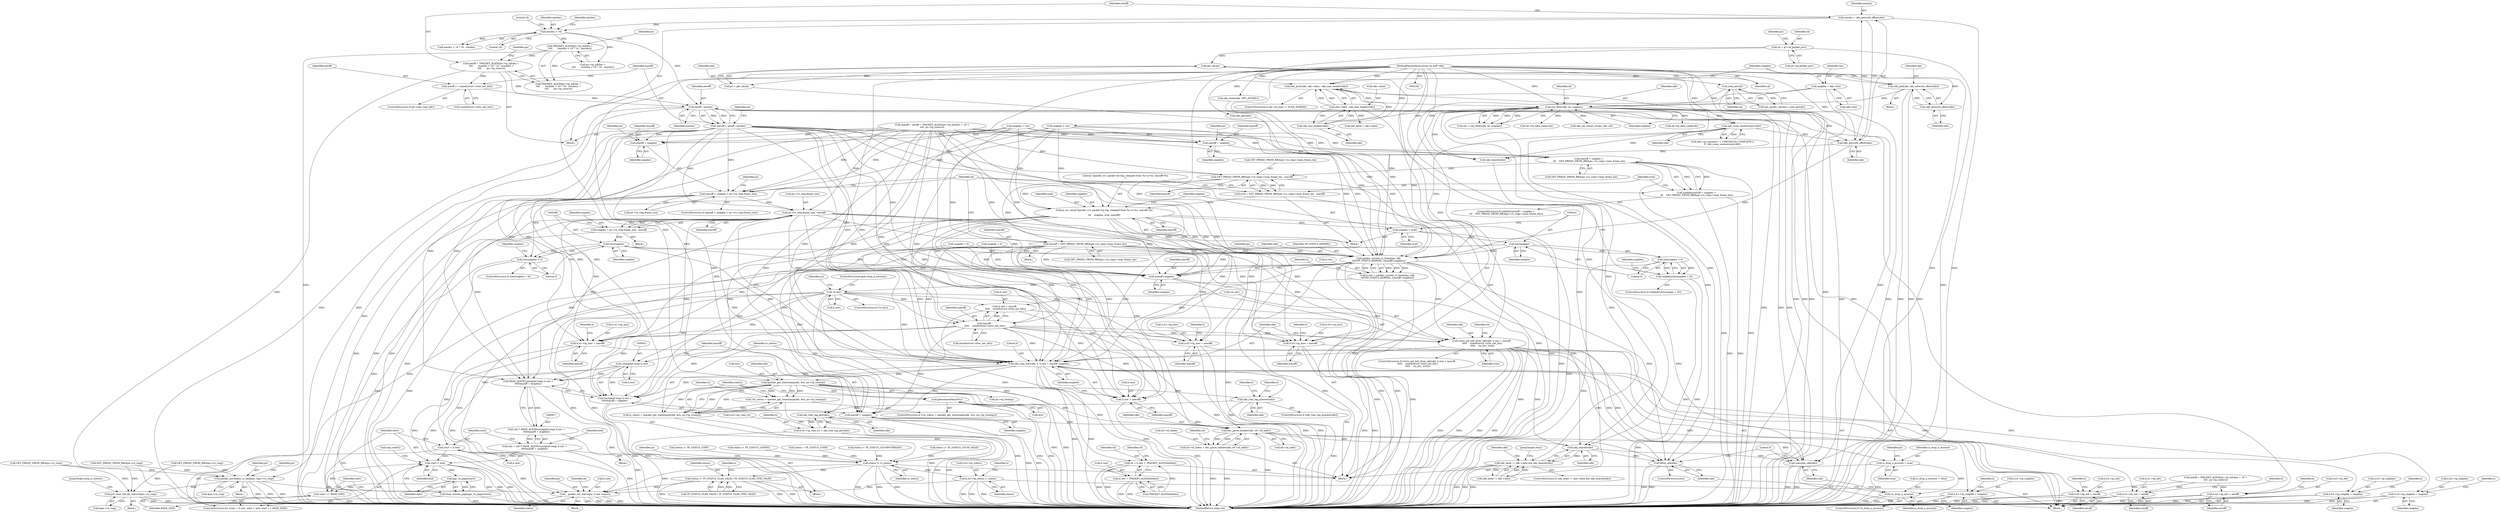 digraph "0_linux_edbd58be15a957f6a760c4a514cd475217eb97fd@API" {
"1000317" [label="(Call,netoff += sizeof(struct virtio_net_hdr))"];
"1000296" [label="(Call,netoff = TPACKET_ALIGN(po->tp_hdrlen +\n \t\t\t\t       (maclen < 16 ? 16 : maclen)) +\n \t\t\t\t       po->tp_reserve)"];
"1000299" [label="(Call,TPACKET_ALIGN(po->tp_hdrlen +\n \t\t\t\t       (maclen < 16 ? 16 : maclen)))"];
"1000305" [label="(Call,maclen < 16)"];
"1000292" [label="(Call,maclen = skb_network_offset(skb))"];
"1000294" [label="(Call,skb_network_offset(skb))"];
"1000256" [label="(Call,skb_csum_unnecessary(skb))"];
"1000225" [label="(Call,run_filter(skb, sk, snaplen))"];
"1000198" [label="(Call,skb_push(skb, skb->data - skb_mac_header(skb)))"];
"1000204" [label="(Call,skb_mac_header(skb))"];
"1000105" [label="(MethodParameterIn,struct sk_buff *skb)"];
"1000200" [label="(Call,skb->data - skb_mac_header(skb))"];
"1000214" [label="(Call,skb_pull(skb, skb_network_offset(skb)))"];
"1000216" [label="(Call,skb_network_offset(skb))"];
"1000184" [label="(Call,sock_net(sk))"];
"1000177" [label="(Call,pkt_sk(sk))"];
"1000170" [label="(Call,sk = pt->af_packet_priv)"];
"1000218" [label="(Call,snaplen = skb->len)"];
"1000323" [label="(Call,netoff - maclen)"];
"1000321" [label="(Call,macoff = netoff - maclen)"];
"1000334" [label="(Call,macoff + snaplen > po->rx_ring.frame_size)"];
"1000386" [label="(Call,po->rx_ring.frame_size - macoff)"];
"1000384" [label="(Call,snaplen = po->rx_ring.frame_size - macoff)"];
"1000395" [label="(Call,(int)snaplen)"];
"1000394" [label="(Call,(int)snaplen < 0)"];
"1000468" [label="(Call,packet_current_rx_frame(po, skb,\n\t\t\t\t\tTP_STATUS_KERNEL, (macoff+snaplen)))"];
"1000464" [label="(Call,h.raw = packet_current_rx_frame(po, skb,\n\t\t\t\t\tTP_STATUS_KERNEL, (macoff+snaplen)))"];
"1000476" [label="(Call,!h.raw)"];
"1000538" [label="(Call,virtio_net_hdr_from_skb(skb, h.raw + macoff -\n \t\t\t\t\t    sizeof(struct virtio_net_hdr),\n \t\t\t\t\t    vio_le(), true))"];
"1000559" [label="(Call,skb_copy_bits(skb, 0, h.raw + macoff, snaplen))"];
"1000572" [label="(Call,tpacket_get_timestamp(skb, &ts, po->tp_tstamp))"];
"1000569" [label="(Call,!(ts_status = tpacket_get_timestamp(skb, &ts, po->tp_tstamp)))"];
"1000570" [label="(Call,ts_status = tpacket_get_timestamp(skb, &ts, po->tp_tstamp))"];
"1000582" [label="(Call,status |= ts_status)"];
"1000720" [label="(Call,status |= TP_STATUS_VLAN_VALID | TP_STATUS_VLAN_TPID_VALID)"];
"1000951" [label="(Call,__packet_set_status(po, h.raw, status))"];
"1000763" [label="(Call,h.h3->tp_status |= status)"];
"1000579" [label="(Call,getnstimeofday(&ts))"];
"1000699" [label="(Call,skb_vlan_tag_present(skb))"];
"1000708" [label="(Call,skb_vlan_tag_get(skb))"];
"1000702" [label="(Call,h.h2->tp_vlan_tci = skb_vlan_tag_get(skb))"];
"1000853" [label="(Call,dev_parse_header(skb, sll->sll_addr))"];
"1000849" [label="(Call,sll->sll_halen = dev_parse_header(skb, sll->sll_addr))"];
"1000974" [label="(Call,skb_shared(skb))"];
"1000968" [label="(Call,skb_head != skb->data && skb_shared(skb))"];
"1000991" [label="(Call,consume_skb(skb))"];
"1000994" [label="(Call,kfree_skb(skb))"];
"1000600" [label="(Call,h.h1->tp_snaplen = snaplen)"];
"1000659" [label="(Call,h.h2->tp_snaplen = snaplen)"];
"1000779" [label="(Call,h.h3->tp_snaplen = snaplen)"];
"1000918" [label="(Call,PAGE_ALIGN((unsigned long) h.raw +\n\t\t\t\t\tmacoff + snaplen))"];
"1000916" [label="(Call,(u8 *) PAGE_ALIGN((unsigned long) h.raw +\n\t\t\t\t\tmacoff + snaplen))"];
"1000914" [label="(Call,end = (u8 *) PAGE_ALIGN((unsigned long) h.raw +\n\t\t\t\t\tmacoff + snaplen))"];
"1000934" [label="(Call,start < end)"];
"1000941" [label="(Call,pgv_to_page(start))"];
"1000937" [label="(Call,start += PAGE_SIZE)"];
"1000940" [label="(Call,flush_dcache_page(pgv_to_page(start)))"];
"1000919" [label="(Call,(unsigned long) h.raw +\n\t\t\t\t\tmacoff + snaplen)"];
"1000925" [label="(Call,macoff + snaplen)"];
"1000999" [label="(Call,is_drop_n_account = true)"];
"1000989" [label="(Call,!is_drop_n_account)"];
"1000540" [label="(Call,h.raw + macoff -\n \t\t\t\t\t    sizeof(struct virtio_net_hdr))"];
"1000562" [label="(Call,h.raw + macoff)"];
"1000841" [label="(Call,sll = h.raw + TPACKET_ALIGN(hdrlen))"];
"1000843" [label="(Call,h.raw + TPACKET_ALIGN(hdrlen))"];
"1000920" [label="(Call,(unsigned long) h.raw)"];
"1000929" [label="(Call,start = h.raw)"];
"1000488" [label="(Call,packet_increment_rx_head(po, &po->rx_ring))"];
"1000961" [label="(Call,prb_clear_blk_fill_status(&po->rx_ring))"];
"1000472" [label="(Call,macoff+snaplen)"];
"1000544" [label="(Call,macoff -\n \t\t\t\t\t    sizeof(struct virtio_net_hdr))"];
"1000607" [label="(Call,h.h1->tp_mac = macoff)"];
"1000666" [label="(Call,h.h2->tp_mac = macoff)"];
"1000786" [label="(Call,h.h3->tp_mac = macoff)"];
"1000335" [label="(Call,macoff + snaplen)"];
"1000405" [label="(Call,macoff + snaplen >\n \t\t\t    GET_PBDQC_FROM_RB(&po->rx_ring)->max_frame_len)"];
"1000404" [label="(Call,unlikely(macoff + snaplen >\n \t\t\t    GET_PBDQC_FROM_RB(&po->rx_ring)->max_frame_len))"];
"1000420" [label="(Call,GET_PBDQC_FROM_RB(&po->rx_ring)->max_frame_len - macoff)"];
"1000418" [label="(Call,nval = GET_PBDQC_FROM_RB(&po->rx_ring)->max_frame_len - macoff)"];
"1000429" [label="(Call,pr_err_once(\"tpacket_rcv: packet too big, clamped from %u to %u. macoff=%u\n\",\n\t\t\t    snaplen, nval, macoff))"];
"1000434" [label="(Call,snaplen = nval)"];
"1000440" [label="(Call,(int)snaplen)"];
"1000439" [label="(Call,(int)snaplen < 0)"];
"1000438" [label="(Call,unlikely((int)snaplen < 0))"];
"1000448" [label="(Call,macoff = GET_PBDQC_FROM_RB(&po->rx_ring)->max_frame_len)"];
"1000406" [label="(Call,macoff + snaplen)"];
"1000614" [label="(Call,h.h1->tp_net = netoff)"];
"1000673" [label="(Call,h.h2->tp_net = netoff)"];
"1000793" [label="(Call,h.h3->tp_net = netoff)"];
"1000572" [label="(Call,tpacket_get_timestamp(skb, &ts, po->tp_tstamp))"];
"1000919" [label="(Call,(unsigned long) h.raw +\n\t\t\t\t\tmacoff + snaplen)"];
"1000292" [label="(Call,maclen = skb_network_offset(skb))"];
"1000385" [label="(Identifier,snaplen)"];
"1000796" [label="(Identifier,h)"];
"1001006" [label="(Identifier,po)"];
"1000943" [label="(Call,smp_wmb())"];
"1000445" [label="(Call,snaplen = 0)"];
"1000464" [label="(Call,h.raw = packet_current_rx_frame(po, skb,\n\t\t\t\t\tTP_STATUS_KERNEL, (macoff+snaplen)))"];
"1000315" [label="(Identifier,po)"];
"1000220" [label="(Call,skb->len)"];
"1000258" [label="(Call,status |= TP_STATUS_CSUM_VALID)"];
"1000990" [label="(Identifier,is_drop_n_account)"];
"1000311" [label="(Identifier,po)"];
"1000930" [label="(Identifier,start)"];
"1000257" [label="(Identifier,skb)"];
"1000422" [label="(Call,GET_PBDQC_FROM_RB(&po->rx_ring))"];
"1000610" [label="(Identifier,h)"];
"1000386" [label="(Call,po->rx_ring.frame_size - macoff)"];
"1000381" [label="(Call,skb_set_owner_r(copy_skb, sk))"];
"1000487" [label="(Block,)"];
"1000498" [label="(Identifier,po)"];
"1000277" [label="(Call,netoff = TPACKET_ALIGN(po->tp_hdrlen) + 16 +\n\t\t\t\t  po->tp_reserve)"];
"1000213" [label="(Block,)"];
"1000219" [label="(Identifier,snaplen)"];
"1000468" [label="(Call,packet_current_rx_frame(po, skb,\n\t\t\t\t\tTP_STATUS_KERNEL, (macoff+snaplen)))"];
"1000290" [label="(Block,)"];
"1000855" [label="(Call,sll->sll_addr)"];
"1000920" [label="(Call,(unsigned long) h.raw)"];
"1000548" [label="(Call,vio_le())"];
"1000404" [label="(Call,unlikely(macoff + snaplen >\n \t\t\t    GET_PBDQC_FROM_RB(&po->rx_ring)->max_frame_len))"];
"1000217" [label="(Identifier,skb)"];
"1000178" [label="(Identifier,sk)"];
"1000410" [label="(Call,GET_PBDQC_FROM_RB(&po->rx_ring))"];
"1000608" [label="(Call,h.h1->tp_mac)"];
"1000573" [label="(Identifier,skb)"];
"1000461" [label="(Identifier,sk)"];
"1000952" [label="(Identifier,po)"];
"1000843" [label="(Call,h.raw + TPACKET_ALIGN(hdrlen))"];
"1000265" [label="(Call,snaplen = res)"];
"1000950" [label="(Block,)"];
"1000541" [label="(Call,h.raw)"];
"1000304" [label="(Call,maclen < 16 ? 16 : maclen)"];
"1000470" [label="(Identifier,skb)"];
"1000228" [label="(Identifier,snaplen)"];
"1000850" [label="(Call,sll->sll_halen)"];
"1000275" [label="(Call,macoff = netoff = TPACKET_ALIGN(po->tp_hdrlen) + 16 +\n\t\t\t\t  po->tp_reserve)"];
"1000587" [label="(Identifier,po)"];
"1000992" [label="(Identifier,skb)"];
"1000780" [label="(Call,h.h3->tp_snaplen)"];
"1000537" [label="(ControlStructure,if (virtio_net_hdr_from_skb(skb, h.raw + macoff -\n \t\t\t\t\t    sizeof(struct virtio_net_hdr),\n \t\t\t\t\t    vio_le(), true)))"];
"1000956" [label="(Identifier,status)"];
"1000306" [label="(Identifier,maclen)"];
"1000176" [label="(Identifier,po)"];
"1000571" [label="(Identifier,ts_status)"];
"1000958" [label="(Identifier,sk)"];
"1000313" [label="(ControlStructure,if (po->has_vnet_hdr))"];
"1000170" [label="(Call,sk = pt->af_packet_priv)"];
"1000669" [label="(Identifier,h)"];
"1000793" [label="(Call,h.h3->tp_net = netoff)"];
"1000395" [label="(Call,(int)snaplen)"];
"1000484" [label="(Identifier,po)"];
"1000709" [label="(Identifier,skb)"];
"1000431" [label="(Identifier,snaplen)"];
"1000581" [label="(Identifier,ts)"];
"1000227" [label="(Identifier,sk)"];
"1000568" [label="(ControlStructure,if (!(ts_status = tpacket_get_timestamp(skb, &ts, po->tp_tstamp))))"];
"1000325" [label="(Identifier,maclen)"];
"1000922" [label="(Call,h.raw)"];
"1000683" [label="(Identifier,h)"];
"1000321" [label="(Call,macoff = netoff - maclen)"];
"1000319" [label="(Call,sizeof(struct virtio_net_hdr))"];
"1000942" [label="(Identifier,start)"];
"1000929" [label="(Call,start = h.raw)"];
"1000617" [label="(Identifier,h)"];
"1000473" [label="(Identifier,macoff)"];
"1000334" [label="(Call,macoff + snaplen > po->rx_ring.frame_size)"];
"1000335" [label="(Call,macoff + snaplen)"];
"1000177" [label="(Call,pkt_sk(sk))"];
"1000700" [label="(Identifier,skb)"];
"1000446" [label="(Identifier,snaplen)"];
"1000297" [label="(Identifier,netoff)"];
"1000256" [label="(Call,skb_csum_unnecessary(skb))"];
"1000398" [label="(Literal,0)"];
"1000911" [label="(Block,)"];
"1000215" [label="(Identifier,skb)"];
"1000962" [label="(Call,&po->rx_ring)"];
"1000205" [label="(Identifier,skb)"];
"1000940" [label="(Call,flush_dcache_page(pgv_to_page(start)))"];
"1000967" [label="(ControlStructure,if (skb_head != skb->data && skb_shared(skb)))"];
"1000109" [label="(Block,)"];
"1000171" [label="(Identifier,sk)"];
"1000769" [label="(Identifier,status)"];
"1000323" [label="(Call,netoff - maclen)"];
"1000443" [label="(Literal,0)"];
"1000340" [label="(Identifier,po)"];
"1001022" [label="(MethodReturn,static int)"];
"1000432" [label="(Identifier,nval)"];
"1000406" [label="(Call,macoff + snaplen)"];
"1000142" [label="(Call,is_drop_n_account = false)"];
"1000546" [label="(Call,sizeof(struct virtio_net_hdr))"];
"1000787" [label="(Call,h.h3->tp_mac)"];
"1000672" [label="(Identifier,macoff)"];
"1000309" [label="(Identifier,maclen)"];
"1000216" [label="(Call,skb_network_offset(skb))"];
"1000308" [label="(Literal,16)"];
"1000918" [label="(Call,PAGE_ALIGN((unsigned long) h.raw +\n\t\t\t\t\tmacoff + snaplen))"];
"1000200" [label="(Call,skb->data - skb_mac_header(skb))"];
"1000488" [label="(Call,packet_increment_rx_head(po, &po->rx_ring))"];
"1000477" [label="(Call,h.raw)"];
"1000853" [label="(Call,dev_parse_header(skb, sll->sll_addr))"];
"1000966" [label="(JumpTarget,drop_n_restore:)"];
"1000544" [label="(Call,macoff -\n \t\t\t\t\t    sizeof(struct virtio_net_hdr))"];
"1000489" [label="(Identifier,po)"];
"1000433" [label="(Identifier,macoff)"];
"1000847" [label="(Call,TPACKET_ALIGN(hdrlen))"];
"1000925" [label="(Call,macoff + snaplen)"];
"1000451" [label="(Call,GET_PBDQC_FROM_RB(&po->rx_ring))"];
"1000428" [label="(Identifier,macoff)"];
"1000407" [label="(Identifier,macoff)"];
"1000400" [label="(Identifier,snaplen)"];
"1000702" [label="(Call,h.h2->tp_vlan_tci = skb_vlan_tag_get(skb))"];
"1000226" [label="(Identifier,skb)"];
"1000365" [label="(Call,skb_clone(skb, GFP_ATOMIC))"];
"1000786" [label="(Call,h.h3->tp_mac = macoff)"];
"1000438" [label="(Call,unlikely((int)snaplen < 0))"];
"1000192" [label="(ControlStructure,if (sk->sk_type != SOCK_DGRAM))"];
"1000614" [label="(Call,h.h1->tp_net = netoff)"];
"1000343" [label="(Block,)"];
"1000994" [label="(Call,kfree_skb(skb))"];
"1000607" [label="(Call,h.h1->tp_mac = macoff)"];
"1000703" [label="(Call,h.h2->tp_vlan_tci)"];
"1000405" [label="(Call,macoff + snaplen >\n \t\t\t    GET_PBDQC_FROM_RB(&po->rx_ring)->max_frame_len)"];
"1000854" [label="(Identifier,skb)"];
"1000624" [label="(Identifier,h)"];
"1000941" [label="(Call,pgv_to_page(start))"];
"1000926" [label="(Identifier,macoff)"];
"1000318" [label="(Identifier,netoff)"];
"1000296" [label="(Call,netoff = TPACKET_ALIGN(po->tp_hdrlen +\n \t\t\t\t       (maclen < 16 ? 16 : maclen)) +\n \t\t\t\t       po->tp_reserve)"];
"1000785" [label="(Identifier,snaplen)"];
"1000849" [label="(Call,sll->sll_halen = dev_parse_header(skb, sll->sll_addr))"];
"1000789" [label="(Identifier,h)"];
"1000987" [label="(JumpTarget,drop:)"];
"1000914" [label="(Call,end = (u8 *) PAGE_ALIGN((unsigned long) h.raw +\n\t\t\t\t\tmacoff + snaplen))"];
"1000436" [label="(Identifier,nval)"];
"1000444" [label="(Block,)"];
"1000387" [label="(Call,po->rx_ring.frame_size)"];
"1000794" [label="(Call,h.h3->tp_net)"];
"1000175" [label="(Call,po = pkt_sk(sk))"];
"1000250" [label="(Call,skb->ip_summed == CHECKSUM_COMPLETE ||\n\t\t  skb_csum_unnecessary(skb))"];
"1000779" [label="(Call,h.h3->tp_snaplen = snaplen)"];
"1000721" [label="(Identifier,status)"];
"1000224" [label="(Identifier,res)"];
"1000961" [label="(Call,prb_clear_blk_fill_status(&po->rx_ring))"];
"1000437" [label="(ControlStructure,if (unlikely((int)snaplen < 0)))"];
"1000490" [label="(Call,&po->rx_ring)"];
"1000938" [label="(Identifier,start)"];
"1000475" [label="(ControlStructure,if (!h.raw))"];
"1000763" [label="(Call,h.h3->tp_status |= status)"];
"1000936" [label="(Identifier,end)"];
"1000730" [label="(Identifier,h)"];
"1000294" [label="(Call,skb_network_offset(skb))"];
"1000540" [label="(Call,h.raw + macoff -\n \t\t\t\t\t    sizeof(struct virtio_net_hdr))"];
"1000360" [label="(Call,skb_shared(skb))"];
"1000372" [label="(Call,skb_get(skb))"];
"1000666" [label="(Call,h.h2->tp_mac = macoff)"];
"1000448" [label="(Call,macoff = GET_PBDQC_FROM_RB(&po->rx_ring)->max_frame_len)"];
"1000545" [label="(Identifier,macoff)"];
"1000600" [label="(Call,h.h1->tp_snaplen = snaplen)"];
"1000204" [label="(Call,skb_mac_header(skb))"];
"1000934" [label="(Call,start < end)"];
"1000305" [label="(Call,maclen < 16)"];
"1000574" [label="(Call,&ts)"];
"1000480" [label="(ControlStructure,goto drop_n_account;)"];
"1000995" [label="(Identifier,skb)"];
"1000538" [label="(Call,virtio_net_hdr_from_skb(skb, h.raw + macoff -\n \t\t\t\t\t    sizeof(struct virtio_net_hdr),\n \t\t\t\t\t    vio_le(), true))"];
"1000915" [label="(Identifier,end)"];
"1000474" [label="(Identifier,snaplen)"];
"1000465" [label="(Call,h.raw)"];
"1000722" [label="(Call,TP_STATUS_VLAN_VALID | TP_STATUS_VLAN_TPID_VALID)"];
"1000337" [label="(Identifier,snaplen)"];
"1000449" [label="(Identifier,macoff)"];
"1000939" [label="(Identifier,PAGE_SIZE)"];
"1000792" [label="(Identifier,macoff)"];
"1000299" [label="(Call,TPACKET_ALIGN(po->tp_hdrlen +\n \t\t\t\t       (maclen < 16 ? 16 : maclen)))"];
"1000393" [label="(ControlStructure,if ((int)snaplen < 0))"];
"1000744" [label="(Identifier,h)"];
"1000975" [label="(Identifier,skb)"];
"1000300" [label="(Call,po->tp_hdrlen +\n \t\t\t\t       (maclen < 16 ? 16 : maclen))"];
"1000409" [label="(Call,GET_PBDQC_FROM_RB(&po->rx_ring)->max_frame_len)"];
"1000860" [label="(Identifier,sll)"];
"1000841" [label="(Call,sll = h.raw + TPACKET_ALIGN(hdrlen))"];
"1000539" [label="(Identifier,skb)"];
"1000560" [label="(Identifier,skb)"];
"1000567" [label="(Identifier,snaplen)"];
"1000699" [label="(Call,skb_vlan_tag_present(skb))"];
"1000549" [label="(Identifier,true)"];
"1000988" [label="(ControlStructure,if (!is_drop_n_account))"];
"1000937" [label="(Call,start += PAGE_SIZE)"];
"1000931" [label="(Call,h.raw)"];
"1000613" [label="(Identifier,macoff)"];
"1000999" [label="(Call,is_drop_n_account = true)"];
"1000421" [label="(Call,GET_PBDQC_FROM_RB(&po->rx_ring)->max_frame_len)"];
"1000476" [label="(Call,!h.raw)"];
"1000563" [label="(Call,h.raw)"];
"1000713" [label="(Identifier,h)"];
"1000347" [label="(Identifier,po)"];
"1000329" [label="(Identifier,po)"];
"1000665" [label="(Identifier,snaplen)"];
"1000338" [label="(Call,po->rx_ring.frame_size)"];
"1000993" [label="(ControlStructure,else)"];
"1000679" [label="(Identifier,netoff)"];
"1000408" [label="(Identifier,snaplen)"];
"1000516" [label="(Call,status |= TP_STATUS_COPY)"];
"1000974" [label="(Call,skb_shared(skb))"];
"1000420" [label="(Call,GET_PBDQC_FROM_RB(&po->rx_ring)->max_frame_len - macoff)"];
"1000317" [label="(Call,netoff += sizeof(struct virtio_net_hdr))"];
"1000105" [label="(MethodParameterIn,struct sk_buff *skb)"];
"1000705" [label="(Identifier,h)"];
"1000708" [label="(Call,skb_vlan_tag_get(skb))"];
"1000394" [label="(Call,(int)snaplen < 0)"];
"1000997" [label="(Literal,0)"];
"1000601" [label="(Call,h.h1->tp_snaplen)"];
"1000262" [label="(Call,snaplen > res)"];
"1000336" [label="(Identifier,macoff)"];
"1000916" [label="(Call,(u8 *) PAGE_ALIGN((unsigned long) h.raw +\n\t\t\t\t\tmacoff + snaplen))"];
"1000403" [label="(ControlStructure,if (unlikely(macoff + snaplen >\n \t\t\t    GET_PBDQC_FROM_RB(&po->rx_ring)->max_frame_len)))"];
"1000384" [label="(Call,snaplen = po->rx_ring.frame_size - macoff)"];
"1000579" [label="(Call,getnstimeofday(&ts))"];
"1000582" [label="(Call,status |= ts_status)"];
"1000324" [label="(Identifier,netoff)"];
"1000392" [label="(Identifier,macoff)"];
"1000569" [label="(Call,!(ts_status = tpacket_get_timestamp(skb, &ts, po->tp_tstamp)))"];
"1000667" [label="(Call,h.h2->tp_mac)"];
"1000439" [label="(Call,(int)snaplen < 0)"];
"1000989" [label="(Call,!is_drop_n_account)"];
"1000674" [label="(Call,h.h2->tp_net)"];
"1000307" [label="(Literal,16)"];
"1000198" [label="(Call,skb_push(skb, skb->data - skb_mac_header(skb)))"];
"1000562" [label="(Call,h.raw + macoff)"];
"1000559" [label="(Call,skb_copy_bits(skb, 0, h.raw + macoff, snaplen))"];
"1000842" [label="(Identifier,sll)"];
"1000413" [label="(Identifier,po)"];
"1000374" [label="(Call,skb_head = skb->data)"];
"1001017" [label="(Call,sk->sk_data_ready(sk))"];
"1000960" [label="(Block,)"];
"1000969" [label="(Call,skb_head != skb->data)"];
"1000570" [label="(Call,ts_status = tpacket_get_timestamp(skb, &ts, po->tp_tstamp))"];
"1000555" [label="(Identifier,sk)"];
"1000223" [label="(Call,res = run_filter(skb, sk, snaplen))"];
"1000576" [label="(Call,po->tp_tstamp)"];
"1000584" [label="(Identifier,ts_status)"];
"1000478" [label="(Identifier,h)"];
"1000416" [label="(Block,)"];
"1000803" [label="(Identifier,h)"];
"1000968" [label="(Call,skb_head != skb->data && skb_shared(skb))"];
"1000225" [label="(Call,run_filter(skb, sk, snaplen))"];
"1000660" [label="(Call,h.h2->tp_snaplen)"];
"1000295" [label="(Identifier,skb)"];
"1000502" [label="(Call,status |= TP_STATUS_LOSING)"];
"1000701" [label="(Block,)"];
"1000851" [label="(Identifier,sll)"];
"1000698" [label="(ControlStructure,if (skb_vlan_tag_present(skb)))"];
"1000471" [label="(Identifier,TP_STATUS_KERNEL)"];
"1000184" [label="(Call,sock_net(sk))"];
"1000418" [label="(Call,nval = GET_PBDQC_FROM_RB(&po->rx_ring)->max_frame_len - macoff)"];
"1000589" [label="(Block,)"];
"1000214" [label="(Call,skb_pull(skb, skb_network_offset(skb)))"];
"1001001" [label="(Identifier,true)"];
"1000298" [label="(Call,TPACKET_ALIGN(po->tp_hdrlen +\n \t\t\t\t       (maclen < 16 ? 16 : maclen)) +\n \t\t\t\t       po->tp_reserve)"];
"1000561" [label="(Literal,0)"];
"1000935" [label="(Identifier,start)"];
"1000419" [label="(Identifier,nval)"];
"1000129" [label="(Call,status = TP_STATUS_USER)"];
"1000953" [label="(Call,h.raw)"];
"1000951" [label="(Call,__packet_set_status(po, h.raw, status))"];
"1000472" [label="(Call,macoff+snaplen)"];
"1000764" [label="(Call,h.h3->tp_status)"];
"1000927" [label="(Identifier,snaplen)"];
"1000293" [label="(Identifier,maclen)"];
"1000991" [label="(Call,consume_skb(skb))"];
"1000659" [label="(Call,h.h2->tp_snaplen = snaplen)"];
"1000429" [label="(Call,pr_err_once(\"tpacket_rcv: packet too big, clamped from %u to %u. macoff=%u\n\",\n\t\t\t    snaplen, nval, macoff))"];
"1000322" [label="(Identifier,macoff)"];
"1000397" [label="(Identifier,snaplen)"];
"1000580" [label="(Call,&ts)"];
"1000676" [label="(Identifier,h)"];
"1000979" [label="(Identifier,skb)"];
"1001000" [label="(Identifier,is_drop_n_account)"];
"1000957" [label="(Call,sk->sk_data_ready(sk))"];
"1000201" [label="(Call,skb->data)"];
"1000399" [label="(Call,snaplen = 0)"];
"1000434" [label="(Call,snaplen = nval)"];
"1000450" [label="(Call,GET_PBDQC_FROM_RB(&po->rx_ring)->max_frame_len)"];
"1000430" [label="(Literal,\"tpacket_rcv: packet too big, clamped from %u to %u. macoff=%u\n\")"];
"1000620" [label="(Identifier,netoff)"];
"1000928" [label="(ControlStructure,for (start = h.raw; start < end; start += PAGE_SIZE))"];
"1000799" [label="(Identifier,netoff)"];
"1000469" [label="(Identifier,po)"];
"1000440" [label="(Call,(int)snaplen)"];
"1000218" [label="(Call,snaplen = skb->len)"];
"1000333" [label="(ControlStructure,if (macoff + snaplen > po->rx_ring.frame_size))"];
"1000673" [label="(Call,h.h2->tp_net = netoff)"];
"1000566" [label="(Identifier,macoff)"];
"1000606" [label="(Identifier,snaplen)"];
"1000172" [label="(Call,pt->af_packet_priv)"];
"1000185" [label="(Identifier,sk)"];
"1000199" [label="(Identifier,skb)"];
"1000844" [label="(Call,h.raw)"];
"1000442" [label="(Identifier,snaplen)"];
"1000435" [label="(Identifier,snaplen)"];
"1000583" [label="(Identifier,status)"];
"1000239" [label="(Call,status |= TP_STATUS_CSUMNOTREADY)"];
"1000773" [label="(Identifier,h)"];
"1000181" [label="(Call,net_eq(dev_net(dev), sock_net(sk)))"];
"1000615" [label="(Call,h.h1->tp_net)"];
"1000720" [label="(Call,status |= TP_STATUS_VLAN_VALID | TP_STATUS_VLAN_TPID_VALID)"];
"1000317" -> "1000313"  [label="AST: "];
"1000317" -> "1000319"  [label="CFG: "];
"1000318" -> "1000317"  [label="AST: "];
"1000319" -> "1000317"  [label="AST: "];
"1000322" -> "1000317"  [label="CFG: "];
"1000296" -> "1000317"  [label="DDG: "];
"1000317" -> "1000323"  [label="DDG: "];
"1000296" -> "1000290"  [label="AST: "];
"1000296" -> "1000298"  [label="CFG: "];
"1000297" -> "1000296"  [label="AST: "];
"1000298" -> "1000296"  [label="AST: "];
"1000315" -> "1000296"  [label="CFG: "];
"1000296" -> "1001022"  [label="DDG: "];
"1000299" -> "1000296"  [label="DDG: "];
"1000296" -> "1000323"  [label="DDG: "];
"1000299" -> "1000298"  [label="AST: "];
"1000299" -> "1000300"  [label="CFG: "];
"1000300" -> "1000299"  [label="AST: "];
"1000311" -> "1000299"  [label="CFG: "];
"1000299" -> "1001022"  [label="DDG: "];
"1000299" -> "1000298"  [label="DDG: "];
"1000305" -> "1000299"  [label="DDG: "];
"1000305" -> "1000304"  [label="AST: "];
"1000305" -> "1000307"  [label="CFG: "];
"1000306" -> "1000305"  [label="AST: "];
"1000307" -> "1000305"  [label="AST: "];
"1000308" -> "1000305"  [label="CFG: "];
"1000309" -> "1000305"  [label="CFG: "];
"1000305" -> "1000300"  [label="DDG: "];
"1000292" -> "1000305"  [label="DDG: "];
"1000305" -> "1000304"  [label="DDG: "];
"1000305" -> "1000323"  [label="DDG: "];
"1000292" -> "1000290"  [label="AST: "];
"1000292" -> "1000294"  [label="CFG: "];
"1000293" -> "1000292"  [label="AST: "];
"1000294" -> "1000292"  [label="AST: "];
"1000297" -> "1000292"  [label="CFG: "];
"1000292" -> "1001022"  [label="DDG: "];
"1000294" -> "1000292"  [label="DDG: "];
"1000294" -> "1000295"  [label="CFG: "];
"1000295" -> "1000294"  [label="AST: "];
"1000256" -> "1000294"  [label="DDG: "];
"1000225" -> "1000294"  [label="DDG: "];
"1000105" -> "1000294"  [label="DDG: "];
"1000294" -> "1000360"  [label="DDG: "];
"1000294" -> "1000468"  [label="DDG: "];
"1000256" -> "1000250"  [label="AST: "];
"1000256" -> "1000257"  [label="CFG: "];
"1000257" -> "1000256"  [label="AST: "];
"1000250" -> "1000256"  [label="CFG: "];
"1000256" -> "1000250"  [label="DDG: "];
"1000225" -> "1000256"  [label="DDG: "];
"1000105" -> "1000256"  [label="DDG: "];
"1000256" -> "1000360"  [label="DDG: "];
"1000256" -> "1000468"  [label="DDG: "];
"1000225" -> "1000223"  [label="AST: "];
"1000225" -> "1000228"  [label="CFG: "];
"1000226" -> "1000225"  [label="AST: "];
"1000227" -> "1000225"  [label="AST: "];
"1000228" -> "1000225"  [label="AST: "];
"1000223" -> "1000225"  [label="CFG: "];
"1000225" -> "1001022"  [label="DDG: "];
"1000225" -> "1001022"  [label="DDG: "];
"1000225" -> "1000223"  [label="DDG: "];
"1000225" -> "1000223"  [label="DDG: "];
"1000225" -> "1000223"  [label="DDG: "];
"1000198" -> "1000225"  [label="DDG: "];
"1000214" -> "1000225"  [label="DDG: "];
"1000105" -> "1000225"  [label="DDG: "];
"1000184" -> "1000225"  [label="DDG: "];
"1000218" -> "1000225"  [label="DDG: "];
"1000225" -> "1000262"  [label="DDG: "];
"1000225" -> "1000360"  [label="DDG: "];
"1000225" -> "1000381"  [label="DDG: "];
"1000225" -> "1000468"  [label="DDG: "];
"1000225" -> "1000957"  [label="DDG: "];
"1000225" -> "1000974"  [label="DDG: "];
"1000225" -> "1000991"  [label="DDG: "];
"1000225" -> "1000994"  [label="DDG: "];
"1000225" -> "1001017"  [label="DDG: "];
"1000198" -> "1000192"  [label="AST: "];
"1000198" -> "1000200"  [label="CFG: "];
"1000199" -> "1000198"  [label="AST: "];
"1000200" -> "1000198"  [label="AST: "];
"1000219" -> "1000198"  [label="CFG: "];
"1000198" -> "1001022"  [label="DDG: "];
"1000198" -> "1001022"  [label="DDG: "];
"1000204" -> "1000198"  [label="DDG: "];
"1000105" -> "1000198"  [label="DDG: "];
"1000200" -> "1000198"  [label="DDG: "];
"1000200" -> "1000198"  [label="DDG: "];
"1000204" -> "1000200"  [label="AST: "];
"1000204" -> "1000205"  [label="CFG: "];
"1000205" -> "1000204"  [label="AST: "];
"1000200" -> "1000204"  [label="CFG: "];
"1000204" -> "1000200"  [label="DDG: "];
"1000105" -> "1000204"  [label="DDG: "];
"1000105" -> "1000104"  [label="AST: "];
"1000105" -> "1001022"  [label="DDG: "];
"1000105" -> "1000214"  [label="DDG: "];
"1000105" -> "1000216"  [label="DDG: "];
"1000105" -> "1000360"  [label="DDG: "];
"1000105" -> "1000365"  [label="DDG: "];
"1000105" -> "1000372"  [label="DDG: "];
"1000105" -> "1000468"  [label="DDG: "];
"1000105" -> "1000538"  [label="DDG: "];
"1000105" -> "1000559"  [label="DDG: "];
"1000105" -> "1000572"  [label="DDG: "];
"1000105" -> "1000699"  [label="DDG: "];
"1000105" -> "1000708"  [label="DDG: "];
"1000105" -> "1000853"  [label="DDG: "];
"1000105" -> "1000974"  [label="DDG: "];
"1000105" -> "1000991"  [label="DDG: "];
"1000105" -> "1000994"  [label="DDG: "];
"1000201" -> "1000200"  [label="AST: "];
"1000200" -> "1001022"  [label="DDG: "];
"1000200" -> "1000374"  [label="DDG: "];
"1000200" -> "1000969"  [label="DDG: "];
"1000214" -> "1000213"  [label="AST: "];
"1000214" -> "1000216"  [label="CFG: "];
"1000215" -> "1000214"  [label="AST: "];
"1000216" -> "1000214"  [label="AST: "];
"1000219" -> "1000214"  [label="CFG: "];
"1000214" -> "1001022"  [label="DDG: "];
"1000214" -> "1001022"  [label="DDG: "];
"1000216" -> "1000214"  [label="DDG: "];
"1000216" -> "1000217"  [label="CFG: "];
"1000217" -> "1000216"  [label="AST: "];
"1000184" -> "1000181"  [label="AST: "];
"1000184" -> "1000185"  [label="CFG: "];
"1000185" -> "1000184"  [label="AST: "];
"1000181" -> "1000184"  [label="CFG: "];
"1000184" -> "1001022"  [label="DDG: "];
"1000184" -> "1000181"  [label="DDG: "];
"1000177" -> "1000184"  [label="DDG: "];
"1000177" -> "1000175"  [label="AST: "];
"1000177" -> "1000178"  [label="CFG: "];
"1000178" -> "1000177"  [label="AST: "];
"1000175" -> "1000177"  [label="CFG: "];
"1000177" -> "1000175"  [label="DDG: "];
"1000170" -> "1000177"  [label="DDG: "];
"1000170" -> "1000109"  [label="AST: "];
"1000170" -> "1000172"  [label="CFG: "];
"1000171" -> "1000170"  [label="AST: "];
"1000172" -> "1000170"  [label="AST: "];
"1000176" -> "1000170"  [label="CFG: "];
"1000170" -> "1001022"  [label="DDG: "];
"1000218" -> "1000109"  [label="AST: "];
"1000218" -> "1000220"  [label="CFG: "];
"1000219" -> "1000218"  [label="AST: "];
"1000220" -> "1000218"  [label="AST: "];
"1000224" -> "1000218"  [label="CFG: "];
"1000218" -> "1001022"  [label="DDG: "];
"1000323" -> "1000321"  [label="AST: "];
"1000323" -> "1000325"  [label="CFG: "];
"1000324" -> "1000323"  [label="AST: "];
"1000325" -> "1000323"  [label="AST: "];
"1000321" -> "1000323"  [label="CFG: "];
"1000323" -> "1001022"  [label="DDG: "];
"1000323" -> "1001022"  [label="DDG: "];
"1000323" -> "1000321"  [label="DDG: "];
"1000323" -> "1000321"  [label="DDG: "];
"1000323" -> "1000614"  [label="DDG: "];
"1000323" -> "1000673"  [label="DDG: "];
"1000323" -> "1000793"  [label="DDG: "];
"1000321" -> "1000290"  [label="AST: "];
"1000322" -> "1000321"  [label="AST: "];
"1000329" -> "1000321"  [label="CFG: "];
"1000321" -> "1001022"  [label="DDG: "];
"1000321" -> "1000334"  [label="DDG: "];
"1000321" -> "1000335"  [label="DDG: "];
"1000321" -> "1000386"  [label="DDG: "];
"1000321" -> "1000405"  [label="DDG: "];
"1000321" -> "1000406"  [label="DDG: "];
"1000321" -> "1000420"  [label="DDG: "];
"1000321" -> "1000468"  [label="DDG: "];
"1000321" -> "1000472"  [label="DDG: "];
"1000321" -> "1000544"  [label="DDG: "];
"1000321" -> "1000559"  [label="DDG: "];
"1000321" -> "1000562"  [label="DDG: "];
"1000321" -> "1000607"  [label="DDG: "];
"1000321" -> "1000666"  [label="DDG: "];
"1000321" -> "1000786"  [label="DDG: "];
"1000321" -> "1000918"  [label="DDG: "];
"1000321" -> "1000919"  [label="DDG: "];
"1000321" -> "1000925"  [label="DDG: "];
"1000334" -> "1000333"  [label="AST: "];
"1000334" -> "1000338"  [label="CFG: "];
"1000335" -> "1000334"  [label="AST: "];
"1000338" -> "1000334"  [label="AST: "];
"1000347" -> "1000334"  [label="CFG: "];
"1000461" -> "1000334"  [label="CFG: "];
"1000334" -> "1001022"  [label="DDG: "];
"1000334" -> "1001022"  [label="DDG: "];
"1000334" -> "1001022"  [label="DDG: "];
"1000275" -> "1000334"  [label="DDG: "];
"1000262" -> "1000334"  [label="DDG: "];
"1000265" -> "1000334"  [label="DDG: "];
"1000334" -> "1000386"  [label="DDG: "];
"1000386" -> "1000384"  [label="AST: "];
"1000386" -> "1000392"  [label="CFG: "];
"1000387" -> "1000386"  [label="AST: "];
"1000392" -> "1000386"  [label="AST: "];
"1000384" -> "1000386"  [label="CFG: "];
"1000386" -> "1001022"  [label="DDG: "];
"1000386" -> "1000384"  [label="DDG: "];
"1000386" -> "1000384"  [label="DDG: "];
"1000275" -> "1000386"  [label="DDG: "];
"1000386" -> "1000468"  [label="DDG: "];
"1000386" -> "1000472"  [label="DDG: "];
"1000386" -> "1000544"  [label="DDG: "];
"1000386" -> "1000559"  [label="DDG: "];
"1000386" -> "1000562"  [label="DDG: "];
"1000386" -> "1000607"  [label="DDG: "];
"1000386" -> "1000666"  [label="DDG: "];
"1000386" -> "1000786"  [label="DDG: "];
"1000386" -> "1000918"  [label="DDG: "];
"1000386" -> "1000919"  [label="DDG: "];
"1000386" -> "1000925"  [label="DDG: "];
"1000384" -> "1000343"  [label="AST: "];
"1000385" -> "1000384"  [label="AST: "];
"1000396" -> "1000384"  [label="CFG: "];
"1000384" -> "1001022"  [label="DDG: "];
"1000384" -> "1000395"  [label="DDG: "];
"1000395" -> "1000394"  [label="AST: "];
"1000395" -> "1000397"  [label="CFG: "];
"1000396" -> "1000395"  [label="AST: "];
"1000397" -> "1000395"  [label="AST: "];
"1000398" -> "1000395"  [label="CFG: "];
"1000395" -> "1000394"  [label="DDG: "];
"1000395" -> "1000468"  [label="DDG: "];
"1000395" -> "1000472"  [label="DDG: "];
"1000395" -> "1000559"  [label="DDG: "];
"1000394" -> "1000393"  [label="AST: "];
"1000394" -> "1000398"  [label="CFG: "];
"1000398" -> "1000394"  [label="AST: "];
"1000400" -> "1000394"  [label="CFG: "];
"1000461" -> "1000394"  [label="CFG: "];
"1000394" -> "1001022"  [label="DDG: "];
"1000394" -> "1001022"  [label="DDG: "];
"1000468" -> "1000464"  [label="AST: "];
"1000468" -> "1000472"  [label="CFG: "];
"1000469" -> "1000468"  [label="AST: "];
"1000470" -> "1000468"  [label="AST: "];
"1000471" -> "1000468"  [label="AST: "];
"1000472" -> "1000468"  [label="AST: "];
"1000464" -> "1000468"  [label="CFG: "];
"1000468" -> "1001022"  [label="DDG: "];
"1000468" -> "1001022"  [label="DDG: "];
"1000468" -> "1001022"  [label="DDG: "];
"1000468" -> "1000464"  [label="DDG: "];
"1000468" -> "1000464"  [label="DDG: "];
"1000468" -> "1000464"  [label="DDG: "];
"1000468" -> "1000464"  [label="DDG: "];
"1000175" -> "1000468"  [label="DDG: "];
"1000372" -> "1000468"  [label="DDG: "];
"1000365" -> "1000468"  [label="DDG: "];
"1000448" -> "1000468"  [label="DDG: "];
"1000429" -> "1000468"  [label="DDG: "];
"1000275" -> "1000468"  [label="DDG: "];
"1000440" -> "1000468"  [label="DDG: "];
"1000445" -> "1000468"  [label="DDG: "];
"1000399" -> "1000468"  [label="DDG: "];
"1000262" -> "1000468"  [label="DDG: "];
"1000265" -> "1000468"  [label="DDG: "];
"1000468" -> "1000488"  [label="DDG: "];
"1000468" -> "1000538"  [label="DDG: "];
"1000468" -> "1000559"  [label="DDG: "];
"1000468" -> "1000951"  [label="DDG: "];
"1000468" -> "1000974"  [label="DDG: "];
"1000468" -> "1000991"  [label="DDG: "];
"1000468" -> "1000994"  [label="DDG: "];
"1000464" -> "1000109"  [label="AST: "];
"1000465" -> "1000464"  [label="AST: "];
"1000478" -> "1000464"  [label="CFG: "];
"1000464" -> "1001022"  [label="DDG: "];
"1000464" -> "1000476"  [label="DDG: "];
"1000476" -> "1000475"  [label="AST: "];
"1000476" -> "1000477"  [label="CFG: "];
"1000477" -> "1000476"  [label="AST: "];
"1000480" -> "1000476"  [label="CFG: "];
"1000484" -> "1000476"  [label="CFG: "];
"1000476" -> "1001022"  [label="DDG: "];
"1000476" -> "1001022"  [label="DDG: "];
"1000476" -> "1000538"  [label="DDG: "];
"1000476" -> "1000540"  [label="DDG: "];
"1000476" -> "1000559"  [label="DDG: "];
"1000476" -> "1000562"  [label="DDG: "];
"1000476" -> "1000841"  [label="DDG: "];
"1000476" -> "1000843"  [label="DDG: "];
"1000476" -> "1000920"  [label="DDG: "];
"1000476" -> "1000951"  [label="DDG: "];
"1000538" -> "1000537"  [label="AST: "];
"1000538" -> "1000549"  [label="CFG: "];
"1000539" -> "1000538"  [label="AST: "];
"1000540" -> "1000538"  [label="AST: "];
"1000548" -> "1000538"  [label="AST: "];
"1000549" -> "1000538"  [label="AST: "];
"1000555" -> "1000538"  [label="CFG: "];
"1000560" -> "1000538"  [label="CFG: "];
"1000538" -> "1001022"  [label="DDG: "];
"1000538" -> "1001022"  [label="DDG: "];
"1000538" -> "1001022"  [label="DDG: "];
"1000538" -> "1001022"  [label="DDG: "];
"1000544" -> "1000538"  [label="DDG: "];
"1000538" -> "1000559"  [label="DDG: "];
"1000538" -> "1000974"  [label="DDG: "];
"1000538" -> "1000991"  [label="DDG: "];
"1000538" -> "1000994"  [label="DDG: "];
"1000538" -> "1000999"  [label="DDG: "];
"1000559" -> "1000109"  [label="AST: "];
"1000559" -> "1000567"  [label="CFG: "];
"1000560" -> "1000559"  [label="AST: "];
"1000561" -> "1000559"  [label="AST: "];
"1000562" -> "1000559"  [label="AST: "];
"1000567" -> "1000559"  [label="AST: "];
"1000571" -> "1000559"  [label="CFG: "];
"1000559" -> "1001022"  [label="DDG: "];
"1000559" -> "1001022"  [label="DDG: "];
"1000559" -> "1001022"  [label="DDG: "];
"1000544" -> "1000559"  [label="DDG: "];
"1000448" -> "1000559"  [label="DDG: "];
"1000429" -> "1000559"  [label="DDG: "];
"1000275" -> "1000559"  [label="DDG: "];
"1000440" -> "1000559"  [label="DDG: "];
"1000445" -> "1000559"  [label="DDG: "];
"1000399" -> "1000559"  [label="DDG: "];
"1000262" -> "1000559"  [label="DDG: "];
"1000265" -> "1000559"  [label="DDG: "];
"1000559" -> "1000572"  [label="DDG: "];
"1000559" -> "1000600"  [label="DDG: "];
"1000559" -> "1000659"  [label="DDG: "];
"1000559" -> "1000779"  [label="DDG: "];
"1000559" -> "1000918"  [label="DDG: "];
"1000559" -> "1000919"  [label="DDG: "];
"1000559" -> "1000925"  [label="DDG: "];
"1000572" -> "1000570"  [label="AST: "];
"1000572" -> "1000576"  [label="CFG: "];
"1000573" -> "1000572"  [label="AST: "];
"1000574" -> "1000572"  [label="AST: "];
"1000576" -> "1000572"  [label="AST: "];
"1000570" -> "1000572"  [label="CFG: "];
"1000572" -> "1001022"  [label="DDG: "];
"1000572" -> "1001022"  [label="DDG: "];
"1000572" -> "1000569"  [label="DDG: "];
"1000572" -> "1000569"  [label="DDG: "];
"1000572" -> "1000569"  [label="DDG: "];
"1000572" -> "1000570"  [label="DDG: "];
"1000572" -> "1000570"  [label="DDG: "];
"1000572" -> "1000570"  [label="DDG: "];
"1000572" -> "1000579"  [label="DDG: "];
"1000572" -> "1000699"  [label="DDG: "];
"1000572" -> "1000853"  [label="DDG: "];
"1000569" -> "1000568"  [label="AST: "];
"1000569" -> "1000570"  [label="CFG: "];
"1000570" -> "1000569"  [label="AST: "];
"1000581" -> "1000569"  [label="CFG: "];
"1000583" -> "1000569"  [label="CFG: "];
"1000569" -> "1001022"  [label="DDG: "];
"1000570" -> "1000569"  [label="DDG: "];
"1000571" -> "1000570"  [label="AST: "];
"1000570" -> "1001022"  [label="DDG: "];
"1000570" -> "1000582"  [label="DDG: "];
"1000582" -> "1000109"  [label="AST: "];
"1000582" -> "1000584"  [label="CFG: "];
"1000583" -> "1000582"  [label="AST: "];
"1000584" -> "1000582"  [label="AST: "];
"1000587" -> "1000582"  [label="CFG: "];
"1000582" -> "1001022"  [label="DDG: "];
"1000582" -> "1001022"  [label="DDG: "];
"1000582" -> "1001022"  [label="DDG: "];
"1000258" -> "1000582"  [label="DDG: "];
"1000129" -> "1000582"  [label="DDG: "];
"1000502" -> "1000582"  [label="DDG: "];
"1000239" -> "1000582"  [label="DDG: "];
"1000516" -> "1000582"  [label="DDG: "];
"1000582" -> "1000720"  [label="DDG: "];
"1000582" -> "1000763"  [label="DDG: "];
"1000582" -> "1000951"  [label="DDG: "];
"1000720" -> "1000701"  [label="AST: "];
"1000720" -> "1000722"  [label="CFG: "];
"1000721" -> "1000720"  [label="AST: "];
"1000722" -> "1000720"  [label="AST: "];
"1000744" -> "1000720"  [label="CFG: "];
"1000720" -> "1001022"  [label="DDG: "];
"1000720" -> "1001022"  [label="DDG: "];
"1000720" -> "1001022"  [label="DDG: "];
"1000722" -> "1000720"  [label="DDG: "];
"1000722" -> "1000720"  [label="DDG: "];
"1000720" -> "1000951"  [label="DDG: "];
"1000951" -> "1000950"  [label="AST: "];
"1000951" -> "1000956"  [label="CFG: "];
"1000952" -> "1000951"  [label="AST: "];
"1000953" -> "1000951"  [label="AST: "];
"1000956" -> "1000951"  [label="AST: "];
"1000958" -> "1000951"  [label="CFG: "];
"1000951" -> "1001022"  [label="DDG: "];
"1000951" -> "1001022"  [label="DDG: "];
"1000951" -> "1001022"  [label="DDG: "];
"1000951" -> "1001022"  [label="DDG: "];
"1000488" -> "1000951"  [label="DDG: "];
"1000920" -> "1000951"  [label="DDG: "];
"1000763" -> "1000951"  [label="DDG: "];
"1000763" -> "1000589"  [label="AST: "];
"1000763" -> "1000769"  [label="CFG: "];
"1000764" -> "1000763"  [label="AST: "];
"1000769" -> "1000763"  [label="AST: "];
"1000773" -> "1000763"  [label="CFG: "];
"1000763" -> "1001022"  [label="DDG: "];
"1000763" -> "1001022"  [label="DDG: "];
"1000763" -> "1001022"  [label="DDG: "];
"1000579" -> "1000568"  [label="AST: "];
"1000579" -> "1000580"  [label="CFG: "];
"1000580" -> "1000579"  [label="AST: "];
"1000583" -> "1000579"  [label="CFG: "];
"1000579" -> "1001022"  [label="DDG: "];
"1000579" -> "1001022"  [label="DDG: "];
"1000699" -> "1000698"  [label="AST: "];
"1000699" -> "1000700"  [label="CFG: "];
"1000700" -> "1000699"  [label="AST: "];
"1000705" -> "1000699"  [label="CFG: "];
"1000730" -> "1000699"  [label="CFG: "];
"1000699" -> "1001022"  [label="DDG: "];
"1000699" -> "1000708"  [label="DDG: "];
"1000699" -> "1000853"  [label="DDG: "];
"1000708" -> "1000702"  [label="AST: "];
"1000708" -> "1000709"  [label="CFG: "];
"1000709" -> "1000708"  [label="AST: "];
"1000702" -> "1000708"  [label="CFG: "];
"1000708" -> "1000702"  [label="DDG: "];
"1000708" -> "1000853"  [label="DDG: "];
"1000702" -> "1000701"  [label="AST: "];
"1000703" -> "1000702"  [label="AST: "];
"1000713" -> "1000702"  [label="CFG: "];
"1000702" -> "1001022"  [label="DDG: "];
"1000702" -> "1001022"  [label="DDG: "];
"1000853" -> "1000849"  [label="AST: "];
"1000853" -> "1000855"  [label="CFG: "];
"1000854" -> "1000853"  [label="AST: "];
"1000855" -> "1000853"  [label="AST: "];
"1000849" -> "1000853"  [label="CFG: "];
"1000853" -> "1001022"  [label="DDG: "];
"1000853" -> "1000849"  [label="DDG: "];
"1000853" -> "1000849"  [label="DDG: "];
"1000853" -> "1000974"  [label="DDG: "];
"1000853" -> "1000991"  [label="DDG: "];
"1000853" -> "1000994"  [label="DDG: "];
"1000849" -> "1000109"  [label="AST: "];
"1000850" -> "1000849"  [label="AST: "];
"1000860" -> "1000849"  [label="CFG: "];
"1000849" -> "1001022"  [label="DDG: "];
"1000849" -> "1001022"  [label="DDG: "];
"1000974" -> "1000968"  [label="AST: "];
"1000974" -> "1000975"  [label="CFG: "];
"1000975" -> "1000974"  [label="AST: "];
"1000968" -> "1000974"  [label="CFG: "];
"1000974" -> "1000968"  [label="DDG: "];
"1000974" -> "1000991"  [label="DDG: "];
"1000974" -> "1000994"  [label="DDG: "];
"1000968" -> "1000967"  [label="AST: "];
"1000968" -> "1000969"  [label="CFG: "];
"1000969" -> "1000968"  [label="AST: "];
"1000979" -> "1000968"  [label="CFG: "];
"1000987" -> "1000968"  [label="CFG: "];
"1000968" -> "1001022"  [label="DDG: "];
"1000968" -> "1001022"  [label="DDG: "];
"1000968" -> "1001022"  [label="DDG: "];
"1000969" -> "1000968"  [label="DDG: "];
"1000969" -> "1000968"  [label="DDG: "];
"1000360" -> "1000968"  [label="DDG: "];
"1000991" -> "1000988"  [label="AST: "];
"1000991" -> "1000992"  [label="CFG: "];
"1000992" -> "1000991"  [label="AST: "];
"1000997" -> "1000991"  [label="CFG: "];
"1000991" -> "1001022"  [label="DDG: "];
"1000991" -> "1001022"  [label="DDG: "];
"1000994" -> "1000993"  [label="AST: "];
"1000994" -> "1000995"  [label="CFG: "];
"1000995" -> "1000994"  [label="AST: "];
"1000997" -> "1000994"  [label="CFG: "];
"1000994" -> "1001022"  [label="DDG: "];
"1000994" -> "1001022"  [label="DDG: "];
"1000600" -> "1000589"  [label="AST: "];
"1000600" -> "1000606"  [label="CFG: "];
"1000601" -> "1000600"  [label="AST: "];
"1000606" -> "1000600"  [label="AST: "];
"1000610" -> "1000600"  [label="CFG: "];
"1000600" -> "1001022"  [label="DDG: "];
"1000600" -> "1001022"  [label="DDG: "];
"1000659" -> "1000589"  [label="AST: "];
"1000659" -> "1000665"  [label="CFG: "];
"1000660" -> "1000659"  [label="AST: "];
"1000665" -> "1000659"  [label="AST: "];
"1000669" -> "1000659"  [label="CFG: "];
"1000659" -> "1001022"  [label="DDG: "];
"1000659" -> "1001022"  [label="DDG: "];
"1000779" -> "1000589"  [label="AST: "];
"1000779" -> "1000785"  [label="CFG: "];
"1000780" -> "1000779"  [label="AST: "];
"1000785" -> "1000779"  [label="AST: "];
"1000789" -> "1000779"  [label="CFG: "];
"1000779" -> "1001022"  [label="DDG: "];
"1000779" -> "1001022"  [label="DDG: "];
"1000918" -> "1000916"  [label="AST: "];
"1000918" -> "1000919"  [label="CFG: "];
"1000919" -> "1000918"  [label="AST: "];
"1000916" -> "1000918"  [label="CFG: "];
"1000918" -> "1001022"  [label="DDG: "];
"1000918" -> "1000916"  [label="DDG: "];
"1000920" -> "1000918"  [label="DDG: "];
"1000544" -> "1000918"  [label="DDG: "];
"1000448" -> "1000918"  [label="DDG: "];
"1000429" -> "1000918"  [label="DDG: "];
"1000275" -> "1000918"  [label="DDG: "];
"1000916" -> "1000914"  [label="AST: "];
"1000917" -> "1000916"  [label="AST: "];
"1000914" -> "1000916"  [label="CFG: "];
"1000916" -> "1001022"  [label="DDG: "];
"1000916" -> "1000914"  [label="DDG: "];
"1000914" -> "1000911"  [label="AST: "];
"1000915" -> "1000914"  [label="AST: "];
"1000930" -> "1000914"  [label="CFG: "];
"1000914" -> "1001022"  [label="DDG: "];
"1000914" -> "1000934"  [label="DDG: "];
"1000934" -> "1000928"  [label="AST: "];
"1000934" -> "1000936"  [label="CFG: "];
"1000935" -> "1000934"  [label="AST: "];
"1000936" -> "1000934"  [label="AST: "];
"1000942" -> "1000934"  [label="CFG: "];
"1000943" -> "1000934"  [label="CFG: "];
"1000934" -> "1001022"  [label="DDG: "];
"1000934" -> "1001022"  [label="DDG: "];
"1000934" -> "1001022"  [label="DDG: "];
"1000937" -> "1000934"  [label="DDG: "];
"1000929" -> "1000934"  [label="DDG: "];
"1000934" -> "1000941"  [label="DDG: "];
"1000941" -> "1000940"  [label="AST: "];
"1000941" -> "1000942"  [label="CFG: "];
"1000942" -> "1000941"  [label="AST: "];
"1000940" -> "1000941"  [label="CFG: "];
"1000941" -> "1000937"  [label="DDG: "];
"1000941" -> "1000940"  [label="DDG: "];
"1000937" -> "1000928"  [label="AST: "];
"1000937" -> "1000939"  [label="CFG: "];
"1000938" -> "1000937"  [label="AST: "];
"1000939" -> "1000937"  [label="AST: "];
"1000935" -> "1000937"  [label="CFG: "];
"1000937" -> "1001022"  [label="DDG: "];
"1000940" -> "1000928"  [label="AST: "];
"1000938" -> "1000940"  [label="CFG: "];
"1000940" -> "1001022"  [label="DDG: "];
"1000940" -> "1001022"  [label="DDG: "];
"1000919" -> "1000925"  [label="CFG: "];
"1000920" -> "1000919"  [label="AST: "];
"1000925" -> "1000919"  [label="AST: "];
"1000919" -> "1001022"  [label="DDG: "];
"1000919" -> "1001022"  [label="DDG: "];
"1000920" -> "1000919"  [label="DDG: "];
"1000544" -> "1000919"  [label="DDG: "];
"1000448" -> "1000919"  [label="DDG: "];
"1000429" -> "1000919"  [label="DDG: "];
"1000275" -> "1000919"  [label="DDG: "];
"1000925" -> "1000927"  [label="CFG: "];
"1000926" -> "1000925"  [label="AST: "];
"1000927" -> "1000925"  [label="AST: "];
"1000925" -> "1001022"  [label="DDG: "];
"1000925" -> "1001022"  [label="DDG: "];
"1000544" -> "1000925"  [label="DDG: "];
"1000448" -> "1000925"  [label="DDG: "];
"1000429" -> "1000925"  [label="DDG: "];
"1000275" -> "1000925"  [label="DDG: "];
"1000999" -> "1000109"  [label="AST: "];
"1000999" -> "1001001"  [label="CFG: "];
"1001000" -> "1000999"  [label="AST: "];
"1001001" -> "1000999"  [label="AST: "];
"1001006" -> "1000999"  [label="CFG: "];
"1000999" -> "1001022"  [label="DDG: "];
"1000999" -> "1000989"  [label="DDG: "];
"1000989" -> "1000988"  [label="AST: "];
"1000989" -> "1000990"  [label="CFG: "];
"1000990" -> "1000989"  [label="AST: "];
"1000992" -> "1000989"  [label="CFG: "];
"1000995" -> "1000989"  [label="CFG: "];
"1000989" -> "1001022"  [label="DDG: "];
"1000989" -> "1001022"  [label="DDG: "];
"1000142" -> "1000989"  [label="DDG: "];
"1000540" -> "1000544"  [label="CFG: "];
"1000541" -> "1000540"  [label="AST: "];
"1000544" -> "1000540"  [label="AST: "];
"1000548" -> "1000540"  [label="CFG: "];
"1000540" -> "1001022"  [label="DDG: "];
"1000540" -> "1001022"  [label="DDG: "];
"1000544" -> "1000540"  [label="DDG: "];
"1000562" -> "1000566"  [label="CFG: "];
"1000563" -> "1000562"  [label="AST: "];
"1000566" -> "1000562"  [label="AST: "];
"1000567" -> "1000562"  [label="CFG: "];
"1000562" -> "1001022"  [label="DDG: "];
"1000544" -> "1000562"  [label="DDG: "];
"1000448" -> "1000562"  [label="DDG: "];
"1000429" -> "1000562"  [label="DDG: "];
"1000275" -> "1000562"  [label="DDG: "];
"1000841" -> "1000109"  [label="AST: "];
"1000841" -> "1000843"  [label="CFG: "];
"1000842" -> "1000841"  [label="AST: "];
"1000843" -> "1000841"  [label="AST: "];
"1000851" -> "1000841"  [label="CFG: "];
"1000841" -> "1001022"  [label="DDG: "];
"1000841" -> "1001022"  [label="DDG: "];
"1000847" -> "1000841"  [label="DDG: "];
"1000843" -> "1000847"  [label="CFG: "];
"1000844" -> "1000843"  [label="AST: "];
"1000847" -> "1000843"  [label="AST: "];
"1000843" -> "1001022"  [label="DDG: "];
"1000843" -> "1001022"  [label="DDG: "];
"1000847" -> "1000843"  [label="DDG: "];
"1000920" -> "1000922"  [label="CFG: "];
"1000921" -> "1000920"  [label="AST: "];
"1000922" -> "1000920"  [label="AST: "];
"1000926" -> "1000920"  [label="CFG: "];
"1000920" -> "1000929"  [label="DDG: "];
"1000929" -> "1000928"  [label="AST: "];
"1000929" -> "1000931"  [label="CFG: "];
"1000930" -> "1000929"  [label="AST: "];
"1000931" -> "1000929"  [label="AST: "];
"1000935" -> "1000929"  [label="CFG: "];
"1000929" -> "1001022"  [label="DDG: "];
"1000488" -> "1000487"  [label="AST: "];
"1000488" -> "1000490"  [label="CFG: "];
"1000489" -> "1000488"  [label="AST: "];
"1000490" -> "1000488"  [label="AST: "];
"1000498" -> "1000488"  [label="CFG: "];
"1000488" -> "1001022"  [label="DDG: "];
"1000488" -> "1001022"  [label="DDG: "];
"1000488" -> "1001022"  [label="DDG: "];
"1000410" -> "1000488"  [label="DDG: "];
"1000422" -> "1000488"  [label="DDG: "];
"1000451" -> "1000488"  [label="DDG: "];
"1000488" -> "1000961"  [label="DDG: "];
"1000961" -> "1000960"  [label="AST: "];
"1000961" -> "1000962"  [label="CFG: "];
"1000962" -> "1000961"  [label="AST: "];
"1000966" -> "1000961"  [label="CFG: "];
"1000961" -> "1001022"  [label="DDG: "];
"1000961" -> "1001022"  [label="DDG: "];
"1000410" -> "1000961"  [label="DDG: "];
"1000422" -> "1000961"  [label="DDG: "];
"1000451" -> "1000961"  [label="DDG: "];
"1000472" -> "1000474"  [label="CFG: "];
"1000473" -> "1000472"  [label="AST: "];
"1000474" -> "1000472"  [label="AST: "];
"1000472" -> "1001022"  [label="DDG: "];
"1000472" -> "1001022"  [label="DDG: "];
"1000448" -> "1000472"  [label="DDG: "];
"1000429" -> "1000472"  [label="DDG: "];
"1000275" -> "1000472"  [label="DDG: "];
"1000440" -> "1000472"  [label="DDG: "];
"1000445" -> "1000472"  [label="DDG: "];
"1000399" -> "1000472"  [label="DDG: "];
"1000262" -> "1000472"  [label="DDG: "];
"1000265" -> "1000472"  [label="DDG: "];
"1000544" -> "1000546"  [label="CFG: "];
"1000545" -> "1000544"  [label="AST: "];
"1000546" -> "1000544"  [label="AST: "];
"1000544" -> "1001022"  [label="DDG: "];
"1000448" -> "1000544"  [label="DDG: "];
"1000429" -> "1000544"  [label="DDG: "];
"1000275" -> "1000544"  [label="DDG: "];
"1000544" -> "1000607"  [label="DDG: "];
"1000544" -> "1000666"  [label="DDG: "];
"1000544" -> "1000786"  [label="DDG: "];
"1000607" -> "1000589"  [label="AST: "];
"1000607" -> "1000613"  [label="CFG: "];
"1000608" -> "1000607"  [label="AST: "];
"1000613" -> "1000607"  [label="AST: "];
"1000617" -> "1000607"  [label="CFG: "];
"1000607" -> "1001022"  [label="DDG: "];
"1000607" -> "1001022"  [label="DDG: "];
"1000448" -> "1000607"  [label="DDG: "];
"1000429" -> "1000607"  [label="DDG: "];
"1000275" -> "1000607"  [label="DDG: "];
"1000666" -> "1000589"  [label="AST: "];
"1000666" -> "1000672"  [label="CFG: "];
"1000667" -> "1000666"  [label="AST: "];
"1000672" -> "1000666"  [label="AST: "];
"1000676" -> "1000666"  [label="CFG: "];
"1000666" -> "1001022"  [label="DDG: "];
"1000666" -> "1001022"  [label="DDG: "];
"1000448" -> "1000666"  [label="DDG: "];
"1000429" -> "1000666"  [label="DDG: "];
"1000275" -> "1000666"  [label="DDG: "];
"1000786" -> "1000589"  [label="AST: "];
"1000786" -> "1000792"  [label="CFG: "];
"1000787" -> "1000786"  [label="AST: "];
"1000792" -> "1000786"  [label="AST: "];
"1000796" -> "1000786"  [label="CFG: "];
"1000786" -> "1001022"  [label="DDG: "];
"1000786" -> "1001022"  [label="DDG: "];
"1000448" -> "1000786"  [label="DDG: "];
"1000429" -> "1000786"  [label="DDG: "];
"1000275" -> "1000786"  [label="DDG: "];
"1000335" -> "1000337"  [label="CFG: "];
"1000336" -> "1000335"  [label="AST: "];
"1000337" -> "1000335"  [label="AST: "];
"1000340" -> "1000335"  [label="CFG: "];
"1000275" -> "1000335"  [label="DDG: "];
"1000262" -> "1000335"  [label="DDG: "];
"1000265" -> "1000335"  [label="DDG: "];
"1000405" -> "1000404"  [label="AST: "];
"1000405" -> "1000409"  [label="CFG: "];
"1000406" -> "1000405"  [label="AST: "];
"1000409" -> "1000405"  [label="AST: "];
"1000404" -> "1000405"  [label="CFG: "];
"1000405" -> "1001022"  [label="DDG: "];
"1000405" -> "1001022"  [label="DDG: "];
"1000405" -> "1000404"  [label="DDG: "];
"1000405" -> "1000404"  [label="DDG: "];
"1000275" -> "1000405"  [label="DDG: "];
"1000262" -> "1000405"  [label="DDG: "];
"1000265" -> "1000405"  [label="DDG: "];
"1000405" -> "1000420"  [label="DDG: "];
"1000404" -> "1000403"  [label="AST: "];
"1000419" -> "1000404"  [label="CFG: "];
"1000461" -> "1000404"  [label="CFG: "];
"1000404" -> "1001022"  [label="DDG: "];
"1000404" -> "1001022"  [label="DDG: "];
"1000420" -> "1000418"  [label="AST: "];
"1000420" -> "1000428"  [label="CFG: "];
"1000421" -> "1000420"  [label="AST: "];
"1000428" -> "1000420"  [label="AST: "];
"1000418" -> "1000420"  [label="CFG: "];
"1000420" -> "1001022"  [label="DDG: "];
"1000420" -> "1000418"  [label="DDG: "];
"1000420" -> "1000418"  [label="DDG: "];
"1000275" -> "1000420"  [label="DDG: "];
"1000420" -> "1000429"  [label="DDG: "];
"1000420" -> "1000448"  [label="DDG: "];
"1000418" -> "1000416"  [label="AST: "];
"1000419" -> "1000418"  [label="AST: "];
"1000430" -> "1000418"  [label="CFG: "];
"1000418" -> "1001022"  [label="DDG: "];
"1000418" -> "1000429"  [label="DDG: "];
"1000429" -> "1000416"  [label="AST: "];
"1000429" -> "1000433"  [label="CFG: "];
"1000430" -> "1000429"  [label="AST: "];
"1000431" -> "1000429"  [label="AST: "];
"1000432" -> "1000429"  [label="AST: "];
"1000433" -> "1000429"  [label="AST: "];
"1000435" -> "1000429"  [label="CFG: "];
"1000429" -> "1001022"  [label="DDG: "];
"1000262" -> "1000429"  [label="DDG: "];
"1000265" -> "1000429"  [label="DDG: "];
"1000429" -> "1000434"  [label="DDG: "];
"1000434" -> "1000416"  [label="AST: "];
"1000434" -> "1000436"  [label="CFG: "];
"1000435" -> "1000434"  [label="AST: "];
"1000436" -> "1000434"  [label="AST: "];
"1000441" -> "1000434"  [label="CFG: "];
"1000434" -> "1001022"  [label="DDG: "];
"1000434" -> "1000440"  [label="DDG: "];
"1000440" -> "1000439"  [label="AST: "];
"1000440" -> "1000442"  [label="CFG: "];
"1000441" -> "1000440"  [label="AST: "];
"1000442" -> "1000440"  [label="AST: "];
"1000443" -> "1000440"  [label="CFG: "];
"1000440" -> "1000439"  [label="DDG: "];
"1000439" -> "1000438"  [label="AST: "];
"1000439" -> "1000443"  [label="CFG: "];
"1000443" -> "1000439"  [label="AST: "];
"1000438" -> "1000439"  [label="CFG: "];
"1000439" -> "1001022"  [label="DDG: "];
"1000439" -> "1000438"  [label="DDG: "];
"1000439" -> "1000438"  [label="DDG: "];
"1000438" -> "1000437"  [label="AST: "];
"1000446" -> "1000438"  [label="CFG: "];
"1000461" -> "1000438"  [label="CFG: "];
"1000438" -> "1001022"  [label="DDG: "];
"1000438" -> "1001022"  [label="DDG: "];
"1000448" -> "1000444"  [label="AST: "];
"1000448" -> "1000450"  [label="CFG: "];
"1000449" -> "1000448"  [label="AST: "];
"1000450" -> "1000448"  [label="AST: "];
"1000461" -> "1000448"  [label="CFG: "];
"1000448" -> "1001022"  [label="DDG: "];
"1000406" -> "1000408"  [label="CFG: "];
"1000407" -> "1000406"  [label="AST: "];
"1000408" -> "1000406"  [label="AST: "];
"1000413" -> "1000406"  [label="CFG: "];
"1000275" -> "1000406"  [label="DDG: "];
"1000262" -> "1000406"  [label="DDG: "];
"1000265" -> "1000406"  [label="DDG: "];
"1000614" -> "1000589"  [label="AST: "];
"1000614" -> "1000620"  [label="CFG: "];
"1000615" -> "1000614"  [label="AST: "];
"1000620" -> "1000614"  [label="AST: "];
"1000624" -> "1000614"  [label="CFG: "];
"1000614" -> "1001022"  [label="DDG: "];
"1000614" -> "1001022"  [label="DDG: "];
"1000277" -> "1000614"  [label="DDG: "];
"1000673" -> "1000589"  [label="AST: "];
"1000673" -> "1000679"  [label="CFG: "];
"1000674" -> "1000673"  [label="AST: "];
"1000679" -> "1000673"  [label="AST: "];
"1000683" -> "1000673"  [label="CFG: "];
"1000673" -> "1001022"  [label="DDG: "];
"1000673" -> "1001022"  [label="DDG: "];
"1000277" -> "1000673"  [label="DDG: "];
"1000793" -> "1000589"  [label="AST: "];
"1000793" -> "1000799"  [label="CFG: "];
"1000794" -> "1000793"  [label="AST: "];
"1000799" -> "1000793"  [label="AST: "];
"1000803" -> "1000793"  [label="CFG: "];
"1000793" -> "1001022"  [label="DDG: "];
"1000793" -> "1001022"  [label="DDG: "];
"1000277" -> "1000793"  [label="DDG: "];
}
